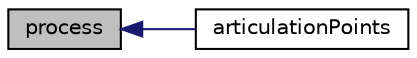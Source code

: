 digraph "process"
{
  edge [fontname="Helvetica",fontsize="10",labelfontname="Helvetica",labelfontsize="10"];
  node [fontname="Helvetica",fontsize="10",shape=record];
  rankdir="LR";
  Node66 [label="process",height=0.2,width=0.4,color="black", fillcolor="grey75", style="filled", fontcolor="black"];
  Node66 -> Node67 [dir="back",color="midnightblue",fontsize="10",style="solid",fontname="Helvetica"];
  Node67 [label="articulationPoints",height=0.2,width=0.4,color="black", fillcolor="white", style="filled",URL="$articulationPoints_8c.html#a949aadbd044600898b8d57d7fb780591",tooltip="postgres_connection.h "];
}
